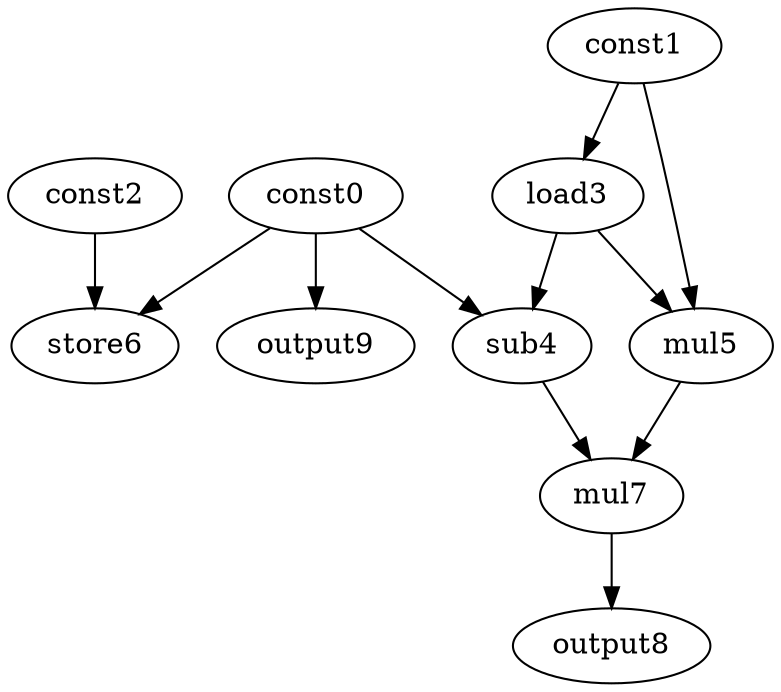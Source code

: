 digraph G { 
const0[opcode=const]; 
const1[opcode=const]; 
const2[opcode=const]; 
load3[opcode=load]; 
sub4[opcode=sub]; 
mul5[opcode=mul]; 
store6[opcode=store]; 
mul7[opcode=mul]; 
output8[opcode=output]; 
output9[opcode=output]; 
const1->load3[operand=0];
const0->store6[operand=0];
const2->store6[operand=1];
const0->output9[operand=0];
const0->sub4[operand=0];
load3->sub4[operand=1];
const1->mul5[operand=0];
load3->mul5[operand=1];
sub4->mul7[operand=0];
mul5->mul7[operand=1];
mul7->output8[operand=0];
}
